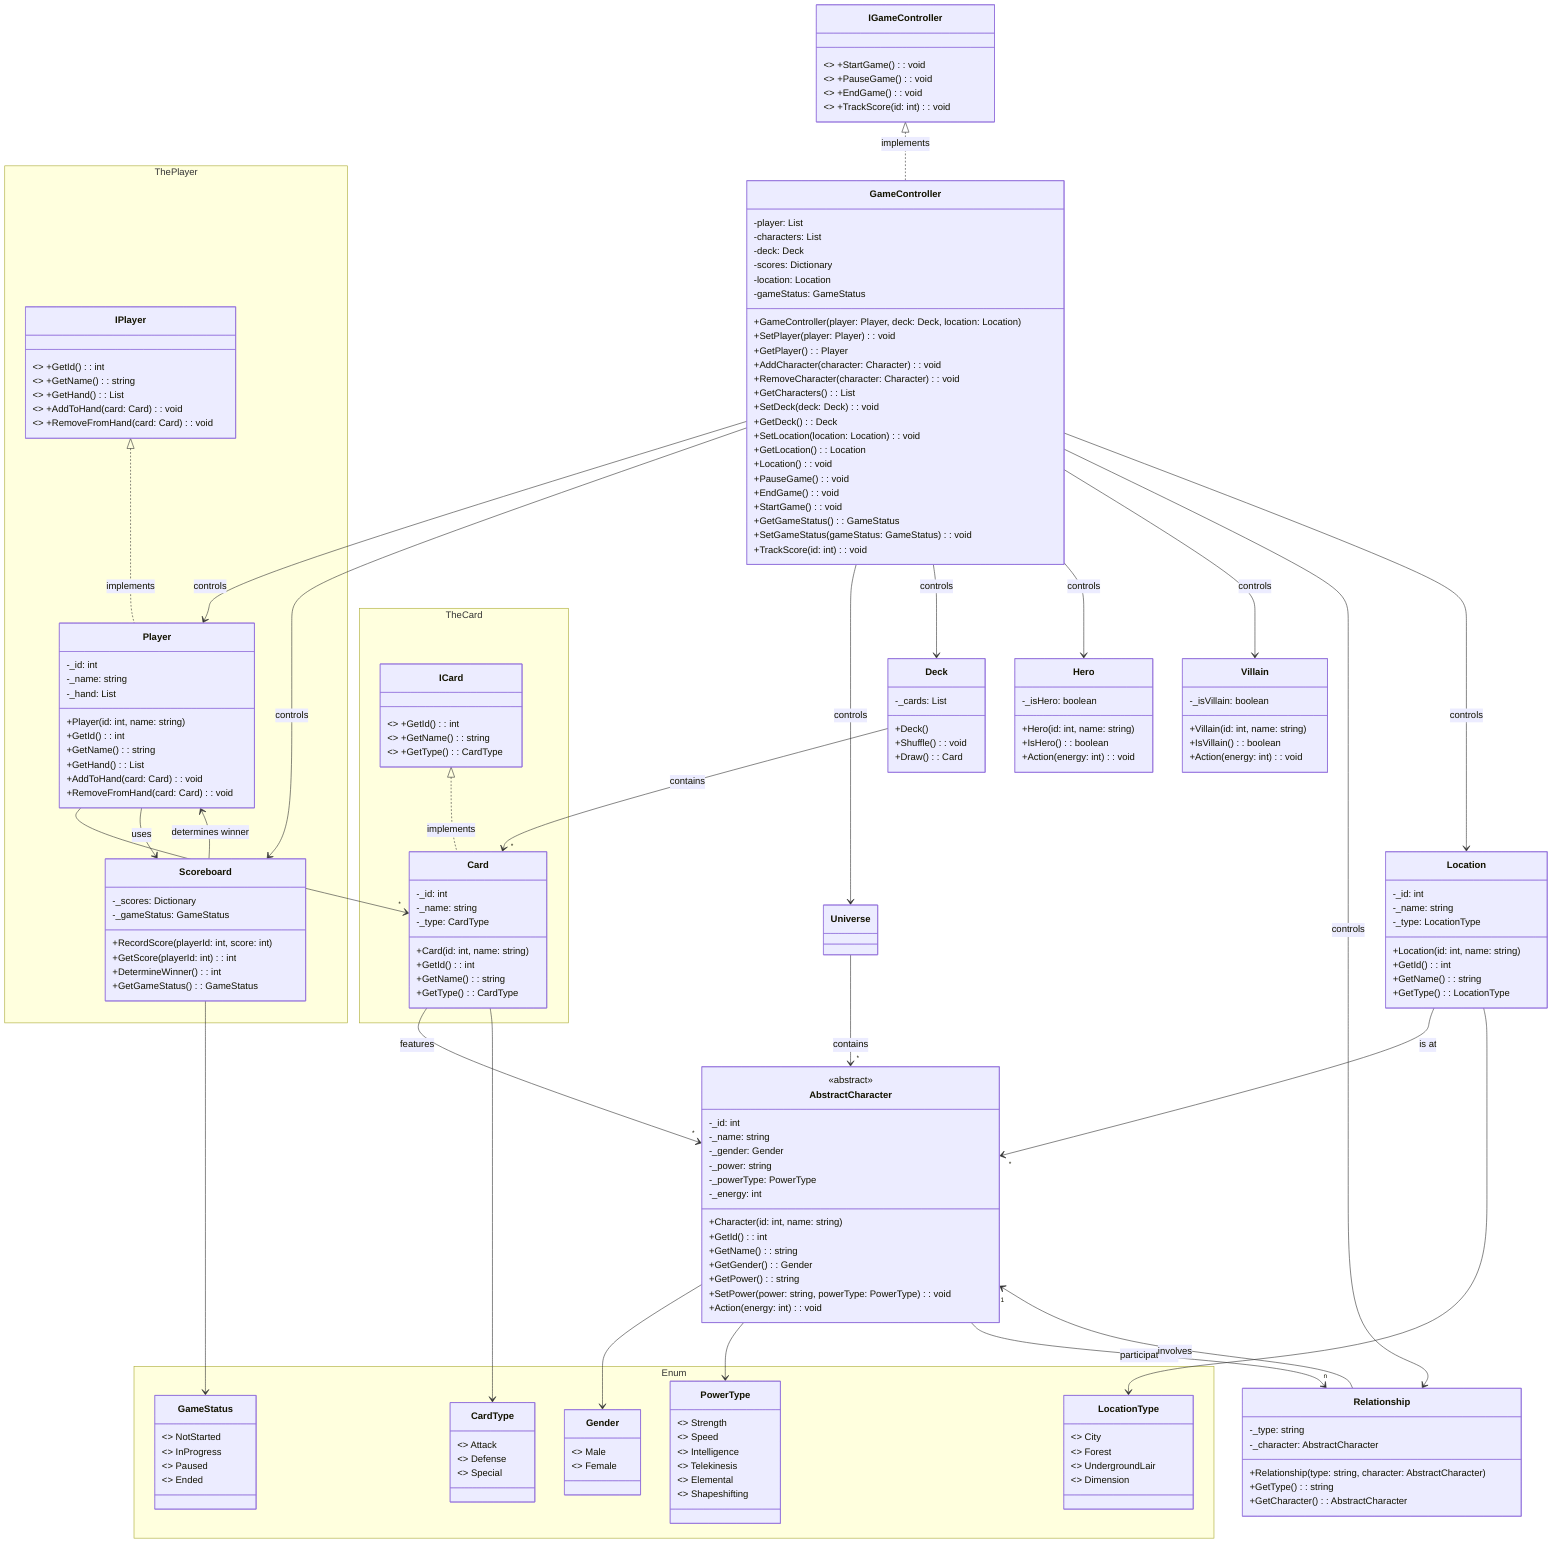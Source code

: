 classDiagram

namespace Enum {
  class Gender {
    <<enum>> Male
    <<enum>> Female
  }

  class PowerType {
    <<enum>> Strength
    <<enum>> Speed
    <<enum>> Intelligence
    <<enum>> Telekinesis
    <<enum>> Elemental
    <<enum>> Shapeshifting
  }

  class LocationType {
    <<enum>> City
    <<enum>> Forest
    <<enum>> UndergroundLair
    <<enum>> Dimension
  }

  class CardType {
    <<enum>> Attack
    <<enum>> Defense
    <<enum>> Special
  }

  class GameStatus {
    <<enum>> NotStarted
    <<enum>> InProgress
    <<enum>> Paused
    <<enum>> Ended
  }
}

class IGameController {
  <<interface>> +StartGame(): void
  <<interface>> +PauseGame(): void
  <<interface>> +EndGame(): void
  <<interface>> +TrackScore(id: int): void
}

class GameController {
  -player: List<Player>
  -characters: List<Character>
  -deck: Deck
  -scores: Dictionary<int, int>
  -location: Location
  -gameStatus: GameStatus

  +GameController(player: Player, deck: Deck, location: Location)
  +SetPlayer(player: Player): void
  +GetPlayer(): Player
  +AddCharacter(character: Character): void
  +RemoveCharacter(character: Character): void
  +GetCharacters(): List<Character>
  +SetDeck(deck: Deck): void
  +GetDeck(): Deck
  +SetLocation(location: Location): void
  +GetLocation(): Location
  +Location(): void
  +PauseGame(): void
  +EndGame(): void
  +StartGame(): void
  +GetGameStatus(): GameStatus
  +SetGameStatus(gameStatus: GameStatus): void
  +TrackScore(id: int): void
}

IGameController <|.. GameController : implements

namespace ThePlayer {
  class IPlayer {
    <<interface>> +GetId(): int
    <<interface>> +GetName(): string
    <<interface>> +GetHand(): List<Card>
    <<interface>> +AddToHand(card: Card): void
    <<interface>> +RemoveFromHand(card: Card): void
  }

  class Player {
    -_id: int
    -_name: string
    -_hand: List<Card>
    +Player(id: int, name: string)
    +GetId(): int
    +GetName(): string
    +GetHand(): List<Card>
    +AddToHand(card: Card): void
    +RemoveFromHand(card: Card): void
  }

  class Scoreboard {
    -_scores: Dictionary<int, int>
    -_gameStatus: GameStatus
    +RecordScore(playerId: int, score: int)
    +GetScore(playerId: int): int
    +DetermineWinner(): int
    +GetGameStatus(): GameStatus
  }
}

IPlayer <|.. Player : implements

namespace TheCard {
  class ICard {
    <<interface>> +GetId(): int
    <<interface>> +GetName(): string
    <<interface>> +GetType(): CardType
  }

  class Card {
    -_id: int
    -_name: string
    -_type: CardType
    +Card(id: int, name: string)
    +GetId(): int
    +GetName(): string
    +GetType(): CardType
  }
}

ICard <|.. Card : implements

class Deck {
  -_cards: List<Card>
  +Deck()
  +Shuffle(): void
  +Draw(): Card
}

 class AbstractCharacter {
    <<abstract>>
  -_id: int
  -_name: string
  -_gender: Gender
  -_power: string
  -_powerType: PowerType
  -_energy: int
  +Character(id: int, name: string)
  +GetId(): int
  +GetName(): string
  +GetGender(): Gender
  +GetPower(): string
  +SetPower(power: string, powerType: PowerType): void
  +Action(energy: int): void
}

class Hero {
  -_isHero: boolean
  +Hero(id: int, name: string)
  +IsHero(): boolean
  +Action(energy: int): void
}

class Villain {
  -_isVillain: boolean
  +Villain(id: int, name: string)
  +IsVillain(): boolean
  +Action(energy: int): void
}

class Location {
  -_id: int
  -_name: string
  -_type: LocationType
  +Location(id: int, name: string)
  +GetId(): int
  +GetName(): string
  +GetType(): LocationType
}

class Relationship {
  -_type: string
  -_character: AbstractCharacter
  +Relationship(type: string, character: AbstractCharacter)
  +GetType(): string
  +GetCharacter(): AbstractCharacter
}

Universe --> "*" AbstractCharacter : contains
GameController --> Universe : controls
GameController --> Player : controls
GameController --> Deck : controls
GameController --> Scoreboard : controls
GameController --> Hero : controls
GameController --> Villain : controls
GameController --> Relationship : controls
GameController --> Location : controls
AbstractCharacter --> Gender
AbstractCharacter --> PowerType
AbstractCharacter --> "n" Relationship : participates in
Player --> "*" Card : has
Player --> Scoreboard : uses
Card --> "*" AbstractCharacter : features
Card --> CardType
Location --> "*" AbstractCharacter : is at
Location --> LocationType
Deck --> "*" Card : contains
Scoreboard --> Player : determines winner
Scoreboard --> GameStatus
Relationship --> "1" AbstractCharacter : involves